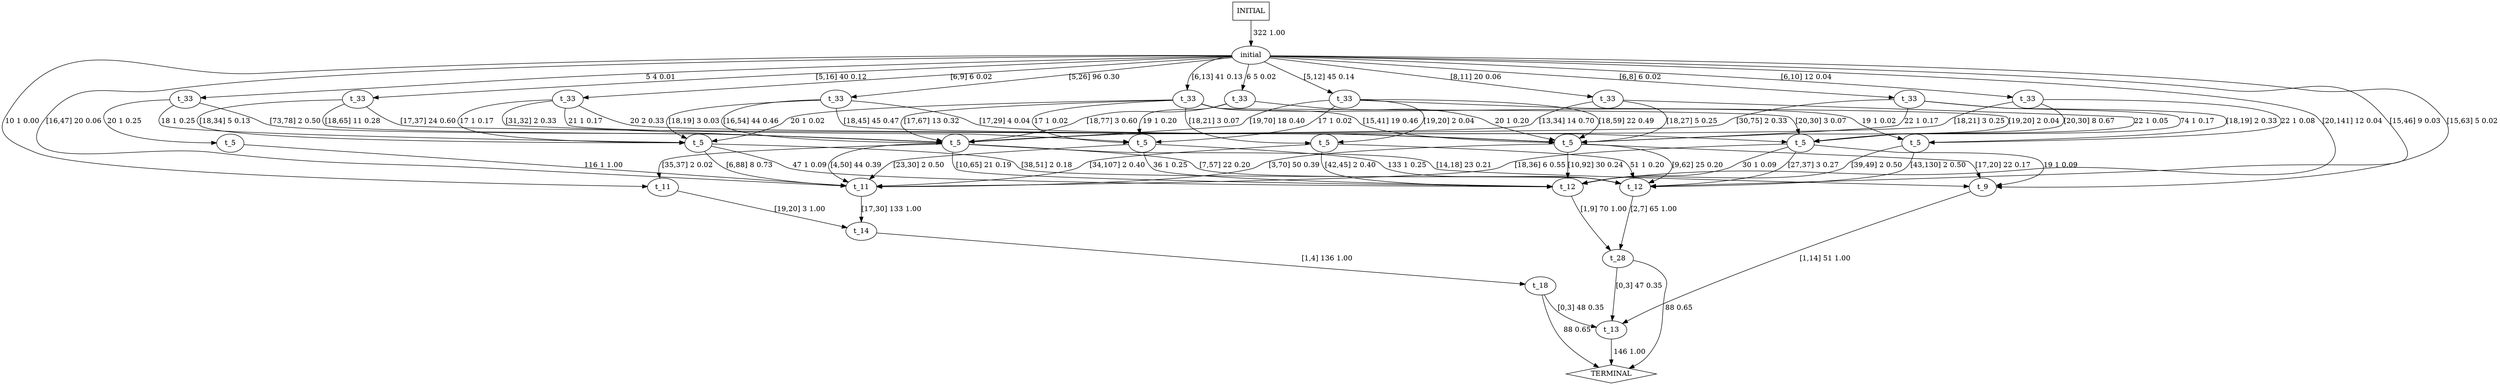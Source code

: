 digraph G {
  0 [label="initial"];
  1 [label="t_11"];
  2 [label="t_11"];
  3 [label="t_12"];
  4 [label="t_12"];
  5 [label="t_13"];
  6 [label="t_14"];
  7 [label="t_18"];
  8 [label="t_28"];
  9 [label="t_33"];
  10 [label="t_33"];
  11 [label="t_33"];
  12 [label="t_33"];
  13 [label="t_33"];
  14 [label="t_33"];
  15 [label="t_33"];
  16 [label="t_33"];
  17 [label="t_33"];
  18 [label="t_33"];
  19 [label="t_5"];
  20 [label="t_5"];
  21 [label="t_5"];
  22 [label="t_5"];
  23 [label="t_5"];
  24 [label="t_5"];
  25 [label="t_5"];
  26 [label="t_5"];
  27 [label="t_9"];
  28 [label="TERMINAL",shape=diamond];
  29 [label="INITIAL",shape=box];
0->1 [label="10 1 0.00"];
0->2 [label="[16,47] 20 0.06"];
0->3 [label="[15,46] 9 0.03"];
0->4 [label="[20,141] 12 0.04"];
0->12 [label="5 4 0.01"];
0->11 [label="6 5 0.02"];
0->15 [label="[6,8] 6 0.02"];
0->14 [label="[6,9] 6 0.02"];
0->10 [label="[6,10] 12 0.04"];
0->9 [label="[8,11] 20 0.06"];
0->13 [label="[5,16] 40 0.12"];
0->18 [label="[6,13] 41 0.13"];
0->17 [label="[5,12] 45 0.14"];
0->16 [label="[5,26] 96 0.30"];
0->27 [label="[15,63] 5 0.02"];
1->6 [label="[19,20] 3 1.00"];
2->6 [label="[17,30] 133 1.00"];
3->8 [label="[2,7] 65 1.00"];
4->8 [label="[1,9] 70 1.00"];
5->28 [label=" 146 1.00"];
6->7 [label="[1,4] 136 1.00"];
7->5 [label="[0,3] 48 0.35"];
7->28 [label=" 88 0.65"];
8->5 [label="[0,3] 47 0.35"];
8->28 [label=" 88 0.65"];
9->24 [label="22 1 0.05"];
9->25 [label="[18,27] 5 0.25"];
9->26 [label="[13,34] 14 0.70"];
10->20 [label="22 1 0.08"];
10->26 [label="[18,21] 3 0.25"];
10->25 [label="[20,30] 8 0.67"];
11->22 [label="19 1 0.20"];
11->25 [label="20 1 0.20"];
11->26 [label="[18,77] 3 0.60"];
12->23 [label="18 1 0.25"];
12->19 [label="20 1 0.25"];
12->26 [label="[73,78] 2 0.50"];
13->23 [label="[18,34] 5 0.13"];
13->26 [label="[18,65] 11 0.28"];
13->25 [label="[17,37] 24 0.60"];
14->23 [label="17 1 0.17"];
14->22 [label="21 1 0.17"];
14->25 [label="20 2 0.33"];
14->26 [label="[31,32] 2 0.33"];
15->25 [label="22 1 0.17"];
15->24 [label="74 1 0.17"];
15->20 [label="[18,19] 2 0.33"];
15->26 [label="[30,75] 2 0.33"];
16->23 [label="[18,19] 3 0.03"];
16->24 [label="[17,29] 4 0.04"];
16->26 [label="[16,54] 44 0.46"];
16->25 [label="[18,45] 45 0.47"];
17->22 [label="17 1 0.02"];
17->21 [label="[19,20] 2 0.04"];
17->24 [label="[19,20] 2 0.04"];
17->26 [label="[19,70] 18 0.40"];
17->25 [label="[18,59] 22 0.49"];
18->22 [label="17 1 0.02"];
18->20 [label="19 1 0.02"];
18->23 [label="20 1 0.02"];
18->21 [label="[18,21] 3 0.07"];
18->24 [label="[20,30] 3 0.07"];
18->26 [label="[17,67] 13 0.32"];
18->25 [label="[15,41] 19 0.46"];
19->2 [label="116 1 1.00"];
20->4 [label="[39,49] 2 0.50"];
20->3 [label="[43,130] 2 0.50"];
21->2 [label="[34,107] 2 0.40"];
21->3 [label="51 1 0.20"];
21->4 [label="[42,45] 2 0.40"];
22->2 [label="[23,30] 2 0.50"];
22->4 [label="36 1 0.25"];
22->3 [label="133 1 0.25"];
23->2 [label="[6,88] 8 0.73"];
23->4 [label="47 1 0.09"];
23->3 [label="[38,51] 2 0.18"];
24->2 [label="[18,36] 6 0.55"];
24->4 [label="30 1 0.09"];
24->3 [label="[27,37] 3 0.27"];
24->27 [label="19 1 0.09"];
25->2 [label="[3,70] 50 0.39"];
25->3 [label="[9,62] 25 0.20"];
25->4 [label="[10,92] 30 0.24"];
25->27 [label="[17,20] 22 0.17"];
26->1 [label="[35,37] 2 0.02"];
26->2 [label="[4,50] 44 0.39"];
26->4 [label="[10,65] 21 0.19"];
26->3 [label="[7,57] 22 0.20"];
26->27 [label="[14,18] 23 0.21"];
27->5 [label="[1,14] 51 1.00"];
29->0 [label=" 322 1.00"];
}
